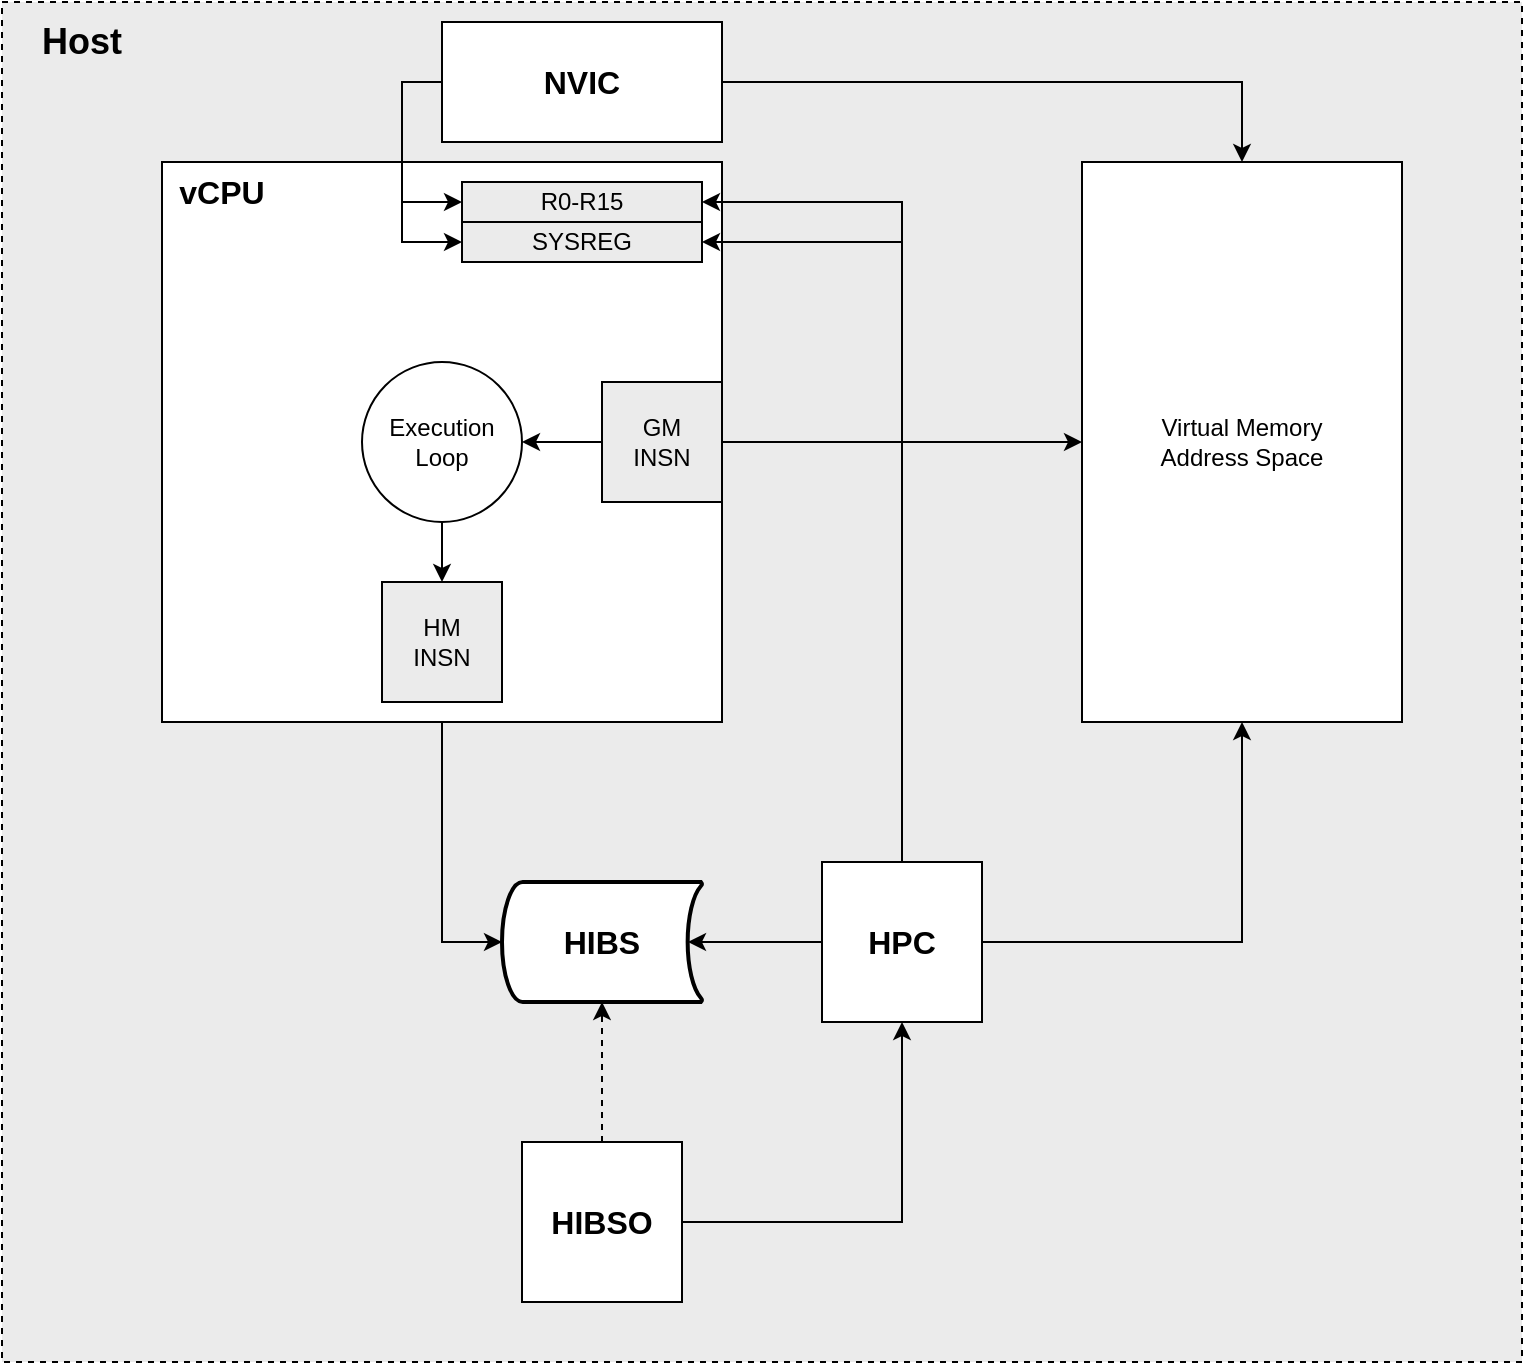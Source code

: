 <mxfile version="24.2.5" type="github">
  <diagram name="Page-1" id="x6Ia6gtQabiSiKupUkXk">
    <mxGraphModel dx="1253" dy="721" grid="1" gridSize="10" guides="1" tooltips="1" connect="1" arrows="1" fold="1" page="1" pageScale="1" pageWidth="827" pageHeight="1169" math="0" shadow="0">
      <root>
        <mxCell id="0" />
        <mxCell id="1" parent="0" />
        <mxCell id="limSmYNVlZDHeNzWsxi4-3" value="" style="rounded=0;whiteSpace=wrap;html=1;fillColor=#EBEBEB;gradientColor=none;dashed=1;" vertex="1" parent="1">
          <mxGeometry x="40" y="40" width="760" height="680" as="geometry" />
        </mxCell>
        <mxCell id="limSmYNVlZDHeNzWsxi4-5" value="" style="rounded=0;whiteSpace=wrap;html=1;" vertex="1" parent="1">
          <mxGeometry x="120" y="120" width="280" height="280" as="geometry" />
        </mxCell>
        <mxCell id="limSmYNVlZDHeNzWsxi4-2" value="Virtual Memory&lt;div&gt;Address Space&lt;/div&gt;" style="rounded=0;whiteSpace=wrap;html=1;" vertex="1" parent="1">
          <mxGeometry x="580" y="120" width="160" height="280" as="geometry" />
        </mxCell>
        <mxCell id="limSmYNVlZDHeNzWsxi4-4" value="&lt;font style=&quot;font-size: 18px;&quot;&gt;&lt;b&gt;Host&lt;/b&gt;&lt;/font&gt;" style="text;html=1;align=center;verticalAlign=middle;whiteSpace=wrap;rounded=0;" vertex="1" parent="1">
          <mxGeometry x="40" y="40" width="80" height="40" as="geometry" />
        </mxCell>
        <mxCell id="limSmYNVlZDHeNzWsxi4-1" value="R0-R15" style="rounded=0;whiteSpace=wrap;html=1;fillColor=#EBEBEB;" vertex="1" parent="1">
          <mxGeometry x="270" y="130" width="120" height="20" as="geometry" />
        </mxCell>
        <mxCell id="limSmYNVlZDHeNzWsxi4-6" value="&lt;font style=&quot;font-size: 16px;&quot;&gt;&lt;b&gt;vCPU&lt;/b&gt;&lt;/font&gt;" style="text;html=1;align=center;verticalAlign=middle;whiteSpace=wrap;rounded=0;" vertex="1" parent="1">
          <mxGeometry x="120" y="120" width="60" height="30" as="geometry" />
        </mxCell>
        <mxCell id="limSmYNVlZDHeNzWsxi4-7" value="SYSREG" style="rounded=0;whiteSpace=wrap;html=1;fillColor=#EBEBEB;" vertex="1" parent="1">
          <mxGeometry x="270" y="150" width="120" height="20" as="geometry" />
        </mxCell>
        <mxCell id="limSmYNVlZDHeNzWsxi4-47" style="edgeStyle=orthogonalEdgeStyle;rounded=0;orthogonalLoop=1;jettySize=auto;html=1;entryX=0.5;entryY=1;entryDx=0;entryDy=0;" edge="1" parent="1" source="limSmYNVlZDHeNzWsxi4-8" target="limSmYNVlZDHeNzWsxi4-2">
          <mxGeometry relative="1" as="geometry" />
        </mxCell>
        <mxCell id="limSmYNVlZDHeNzWsxi4-48" style="edgeStyle=orthogonalEdgeStyle;rounded=0;orthogonalLoop=1;jettySize=auto;html=1;exitX=0.5;exitY=0;exitDx=0;exitDy=0;entryX=1;entryY=0.5;entryDx=0;entryDy=0;" edge="1" parent="1" source="limSmYNVlZDHeNzWsxi4-8" target="limSmYNVlZDHeNzWsxi4-1">
          <mxGeometry relative="1" as="geometry" />
        </mxCell>
        <mxCell id="limSmYNVlZDHeNzWsxi4-49" style="edgeStyle=orthogonalEdgeStyle;rounded=0;orthogonalLoop=1;jettySize=auto;html=1;exitX=0.5;exitY=0;exitDx=0;exitDy=0;entryX=1;entryY=0.5;entryDx=0;entryDy=0;jumpStyle=none;" edge="1" parent="1" source="limSmYNVlZDHeNzWsxi4-8" target="limSmYNVlZDHeNzWsxi4-7">
          <mxGeometry relative="1" as="geometry" />
        </mxCell>
        <mxCell id="limSmYNVlZDHeNzWsxi4-8" value="&lt;font style=&quot;font-size: 16px;&quot;&gt;&lt;b&gt;HPC&lt;/b&gt;&lt;/font&gt;" style="rounded=0;whiteSpace=wrap;html=1;" vertex="1" parent="1">
          <mxGeometry x="450" y="470" width="80" height="80" as="geometry" />
        </mxCell>
        <mxCell id="limSmYNVlZDHeNzWsxi4-12" style="edgeStyle=orthogonalEdgeStyle;rounded=0;orthogonalLoop=1;jettySize=auto;html=1;entryX=0.5;entryY=1;entryDx=0;entryDy=0;" edge="1" parent="1" source="limSmYNVlZDHeNzWsxi4-9" target="limSmYNVlZDHeNzWsxi4-8">
          <mxGeometry relative="1" as="geometry" />
        </mxCell>
        <mxCell id="limSmYNVlZDHeNzWsxi4-9" value="&lt;font style=&quot;font-size: 16px;&quot;&gt;&lt;b&gt;HIBSO&lt;/b&gt;&lt;/font&gt;" style="rounded=0;whiteSpace=wrap;html=1;" vertex="1" parent="1">
          <mxGeometry x="300" y="610" width="80" height="80" as="geometry" />
        </mxCell>
        <mxCell id="limSmYNVlZDHeNzWsxi4-15" value="HM&lt;div&gt;INSN&lt;/div&gt;" style="rounded=0;whiteSpace=wrap;html=1;fillColor=#EBEBEB;" vertex="1" parent="1">
          <mxGeometry x="230" y="330" width="60" height="60" as="geometry" />
        </mxCell>
        <mxCell id="limSmYNVlZDHeNzWsxi4-25" style="edgeStyle=orthogonalEdgeStyle;rounded=0;orthogonalLoop=1;jettySize=auto;html=1;exitX=1;exitY=0.5;exitDx=0;exitDy=0;entryX=0;entryY=0.5;entryDx=0;entryDy=0;" edge="1" parent="1" source="limSmYNVlZDHeNzWsxi4-16" target="limSmYNVlZDHeNzWsxi4-2">
          <mxGeometry relative="1" as="geometry" />
        </mxCell>
        <mxCell id="limSmYNVlZDHeNzWsxi4-27" style="edgeStyle=orthogonalEdgeStyle;rounded=0;orthogonalLoop=1;jettySize=auto;html=1;entryX=1;entryY=0.5;entryDx=0;entryDy=0;" edge="1" parent="1" source="limSmYNVlZDHeNzWsxi4-16" target="limSmYNVlZDHeNzWsxi4-26">
          <mxGeometry relative="1" as="geometry" />
        </mxCell>
        <mxCell id="limSmYNVlZDHeNzWsxi4-16" value="GM&lt;div&gt;INSN&lt;/div&gt;" style="rounded=0;whiteSpace=wrap;html=1;fillColor=#EBEBEB;" vertex="1" parent="1">
          <mxGeometry x="340" y="230" width="60" height="60" as="geometry" />
        </mxCell>
        <mxCell id="limSmYNVlZDHeNzWsxi4-19" value="&lt;font style=&quot;font-size: 16px;&quot;&gt;&lt;b&gt;HIBS&lt;/b&gt;&lt;/font&gt;" style="strokeWidth=2;html=1;shape=mxgraph.flowchart.stored_data;whiteSpace=wrap;" vertex="1" parent="1">
          <mxGeometry x="290" y="480" width="100" height="60" as="geometry" />
        </mxCell>
        <mxCell id="limSmYNVlZDHeNzWsxi4-22" style="edgeStyle=orthogonalEdgeStyle;rounded=0;orthogonalLoop=1;jettySize=auto;html=1;exitX=0.5;exitY=1;exitDx=0;exitDy=0;entryX=0;entryY=0.5;entryDx=0;entryDy=0;entryPerimeter=0;" edge="1" parent="1" source="limSmYNVlZDHeNzWsxi4-5" target="limSmYNVlZDHeNzWsxi4-19">
          <mxGeometry relative="1" as="geometry" />
        </mxCell>
        <mxCell id="limSmYNVlZDHeNzWsxi4-23" style="edgeStyle=orthogonalEdgeStyle;rounded=0;orthogonalLoop=1;jettySize=auto;html=1;exitX=0;exitY=0.5;exitDx=0;exitDy=0;entryX=0.93;entryY=0.5;entryDx=0;entryDy=0;entryPerimeter=0;" edge="1" parent="1" source="limSmYNVlZDHeNzWsxi4-8" target="limSmYNVlZDHeNzWsxi4-19">
          <mxGeometry relative="1" as="geometry" />
        </mxCell>
        <mxCell id="limSmYNVlZDHeNzWsxi4-24" style="edgeStyle=orthogonalEdgeStyle;rounded=0;orthogonalLoop=1;jettySize=auto;html=1;exitX=0.5;exitY=0;exitDx=0;exitDy=0;entryX=0.5;entryY=1;entryDx=0;entryDy=0;entryPerimeter=0;dashed=1;" edge="1" parent="1" source="limSmYNVlZDHeNzWsxi4-9" target="limSmYNVlZDHeNzWsxi4-19">
          <mxGeometry relative="1" as="geometry" />
        </mxCell>
        <mxCell id="limSmYNVlZDHeNzWsxi4-28" style="edgeStyle=orthogonalEdgeStyle;rounded=0;orthogonalLoop=1;jettySize=auto;html=1;exitX=0.5;exitY=1;exitDx=0;exitDy=0;entryX=0.5;entryY=0;entryDx=0;entryDy=0;" edge="1" parent="1" source="limSmYNVlZDHeNzWsxi4-26" target="limSmYNVlZDHeNzWsxi4-15">
          <mxGeometry relative="1" as="geometry" />
        </mxCell>
        <mxCell id="limSmYNVlZDHeNzWsxi4-26" value="Execution Loop" style="ellipse;whiteSpace=wrap;html=1;aspect=fixed;" vertex="1" parent="1">
          <mxGeometry x="220" y="220" width="80" height="80" as="geometry" />
        </mxCell>
        <mxCell id="limSmYNVlZDHeNzWsxi4-44" style="edgeStyle=orthogonalEdgeStyle;rounded=0;orthogonalLoop=1;jettySize=auto;html=1;exitX=0;exitY=0.5;exitDx=0;exitDy=0;entryX=0;entryY=0.5;entryDx=0;entryDy=0;" edge="1" parent="1" source="limSmYNVlZDHeNzWsxi4-30" target="limSmYNVlZDHeNzWsxi4-1">
          <mxGeometry relative="1" as="geometry" />
        </mxCell>
        <mxCell id="limSmYNVlZDHeNzWsxi4-45" style="edgeStyle=orthogonalEdgeStyle;rounded=0;orthogonalLoop=1;jettySize=auto;html=1;exitX=0;exitY=0.5;exitDx=0;exitDy=0;entryX=0;entryY=0.5;entryDx=0;entryDy=0;" edge="1" parent="1" source="limSmYNVlZDHeNzWsxi4-30" target="limSmYNVlZDHeNzWsxi4-7">
          <mxGeometry relative="1" as="geometry" />
        </mxCell>
        <mxCell id="limSmYNVlZDHeNzWsxi4-46" style="edgeStyle=orthogonalEdgeStyle;rounded=0;orthogonalLoop=1;jettySize=auto;html=1;exitX=1;exitY=0.5;exitDx=0;exitDy=0;entryX=0.5;entryY=0;entryDx=0;entryDy=0;" edge="1" parent="1" source="limSmYNVlZDHeNzWsxi4-30" target="limSmYNVlZDHeNzWsxi4-2">
          <mxGeometry relative="1" as="geometry" />
        </mxCell>
        <mxCell id="limSmYNVlZDHeNzWsxi4-30" value="&lt;font style=&quot;font-size: 16px;&quot;&gt;&lt;b&gt;NVIC&lt;/b&gt;&lt;/font&gt;" style="rounded=0;whiteSpace=wrap;html=1;" vertex="1" parent="1">
          <mxGeometry x="260" y="50" width="140" height="60" as="geometry" />
        </mxCell>
      </root>
    </mxGraphModel>
  </diagram>
</mxfile>
